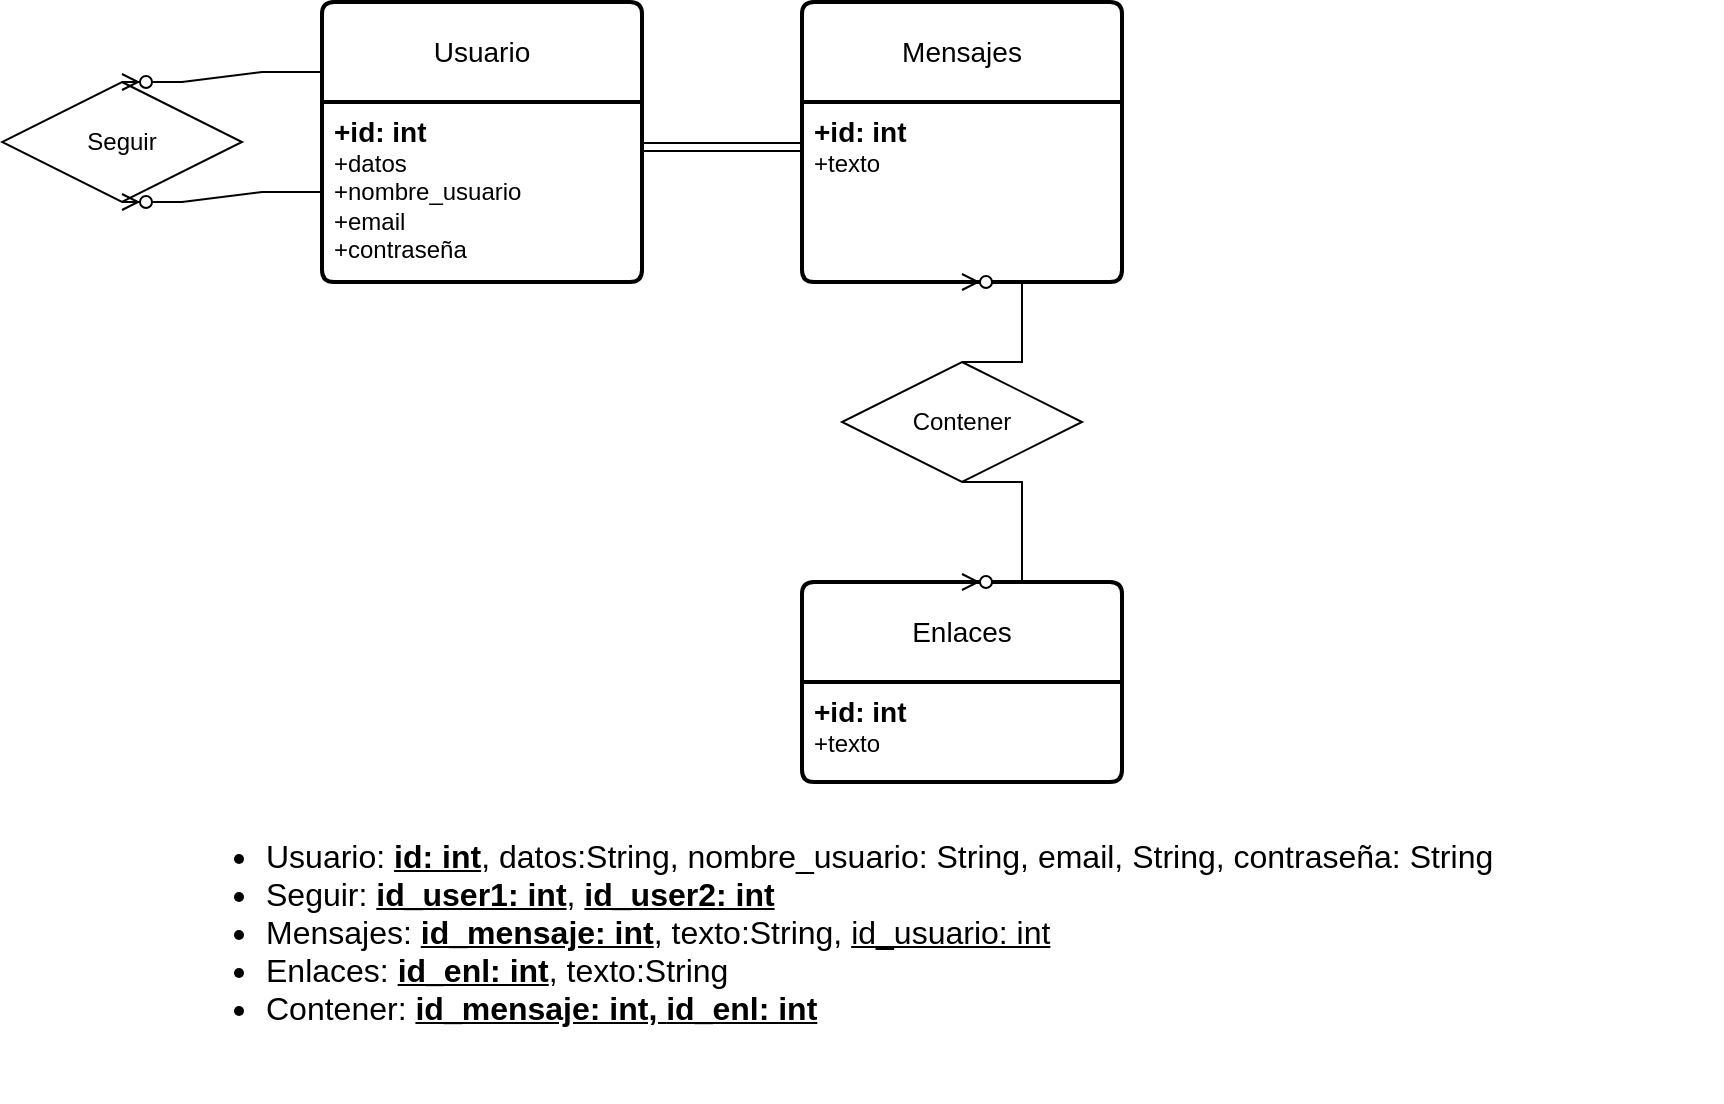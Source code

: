 <mxfile version="22.0.4" type="github">
  <diagram id="R2lEEEUBdFMjLlhIrx00" name="Page-1">
    <mxGraphModel dx="1050" dy="542" grid="1" gridSize="10" guides="1" tooltips="1" connect="1" arrows="1" fold="1" page="1" pageScale="1" pageWidth="850" pageHeight="1100" math="0" shadow="0" extFonts="Permanent Marker^https://fonts.googleapis.com/css?family=Permanent+Marker">
      <root>
        <mxCell id="0" />
        <mxCell id="1" parent="0" />
        <mxCell id="c2l-juozBmbRAY5QKWU4-1" value="Usuario" style="swimlane;childLayout=stackLayout;horizontal=1;startSize=50;horizontalStack=0;rounded=1;fontSize=14;fontStyle=0;strokeWidth=2;resizeParent=0;resizeLast=1;shadow=0;dashed=0;align=center;arcSize=4;whiteSpace=wrap;html=1;" parent="1" vertex="1">
          <mxGeometry x="170" y="30" width="160" height="140" as="geometry" />
        </mxCell>
        <mxCell id="c2l-juozBmbRAY5QKWU4-2" value="&lt;font style=&quot;font-size: 14px;&quot;&gt;&lt;b&gt;+id: int&lt;/b&gt;&lt;/font&gt;&lt;br&gt;+datos&lt;br&gt;+nombre_usuario&lt;br&gt;+email&lt;br&gt;+contraseña" style="align=left;strokeColor=none;fillColor=none;spacingLeft=4;fontSize=12;verticalAlign=top;resizable=0;rotatable=0;part=1;html=1;" parent="c2l-juozBmbRAY5QKWU4-1" vertex="1">
          <mxGeometry y="50" width="160" height="90" as="geometry" />
        </mxCell>
        <mxCell id="c2l-juozBmbRAY5QKWU4-3" value="Mensajes" style="swimlane;childLayout=stackLayout;horizontal=1;startSize=50;horizontalStack=0;rounded=1;fontSize=14;fontStyle=0;strokeWidth=2;resizeParent=0;resizeLast=1;shadow=0;dashed=0;align=center;arcSize=4;whiteSpace=wrap;html=1;" parent="1" vertex="1">
          <mxGeometry x="410" y="30" width="160" height="140" as="geometry" />
        </mxCell>
        <mxCell id="c2l-juozBmbRAY5QKWU4-4" value="&lt;font style=&quot;font-size: 14px;&quot;&gt;&lt;b&gt;+id: int&lt;/b&gt;&lt;/font&gt;&lt;br&gt;+texto" style="align=left;strokeColor=none;fillColor=none;spacingLeft=4;fontSize=12;verticalAlign=top;resizable=0;rotatable=0;part=1;html=1;" parent="c2l-juozBmbRAY5QKWU4-3" vertex="1">
          <mxGeometry y="50" width="160" height="90" as="geometry" />
        </mxCell>
        <mxCell id="c2l-juozBmbRAY5QKWU4-5" value="Enlaces" style="swimlane;childLayout=stackLayout;horizontal=1;startSize=50;horizontalStack=0;rounded=1;fontSize=14;fontStyle=0;strokeWidth=2;resizeParent=0;resizeLast=1;shadow=0;dashed=0;align=center;arcSize=4;whiteSpace=wrap;html=1;" parent="1" vertex="1">
          <mxGeometry x="410" y="320" width="160" height="100" as="geometry" />
        </mxCell>
        <mxCell id="c2l-juozBmbRAY5QKWU4-6" value="&lt;font style=&quot;font-size: 14px;&quot;&gt;&lt;b&gt;+id: int&lt;/b&gt;&lt;/font&gt;&lt;br&gt;+texto" style="align=left;strokeColor=none;fillColor=none;spacingLeft=4;fontSize=12;verticalAlign=top;resizable=0;rotatable=0;part=1;html=1;" parent="c2l-juozBmbRAY5QKWU4-5" vertex="1">
          <mxGeometry y="50" width="160" height="50" as="geometry" />
        </mxCell>
        <mxCell id="c2l-juozBmbRAY5QKWU4-7" value="Seguir" style="shape=rhombus;perimeter=rhombusPerimeter;whiteSpace=wrap;html=1;align=center;" parent="1" vertex="1">
          <mxGeometry x="10" y="70" width="120" height="60" as="geometry" />
        </mxCell>
        <mxCell id="c2l-juozBmbRAY5QKWU4-10" value="" style="edgeStyle=entityRelationEdgeStyle;fontSize=12;html=1;endArrow=ERzeroToMany;endFill=1;rounded=0;entryX=0.5;entryY=0;entryDx=0;entryDy=0;exitX=0;exitY=0.25;exitDx=0;exitDy=0;" parent="1" source="c2l-juozBmbRAY5QKWU4-1" target="c2l-juozBmbRAY5QKWU4-7" edge="1">
          <mxGeometry width="100" height="100" relative="1" as="geometry">
            <mxPoint x="150" y="240" as="sourcePoint" />
            <mxPoint x="250" y="140" as="targetPoint" />
          </mxGeometry>
        </mxCell>
        <mxCell id="c2l-juozBmbRAY5QKWU4-11" value="" style="edgeStyle=entityRelationEdgeStyle;fontSize=12;html=1;endArrow=ERzeroToMany;endFill=1;rounded=0;entryX=0.5;entryY=1;entryDx=0;entryDy=0;exitX=0;exitY=0.5;exitDx=0;exitDy=0;" parent="1" source="c2l-juozBmbRAY5QKWU4-2" target="c2l-juozBmbRAY5QKWU4-7" edge="1">
          <mxGeometry width="100" height="100" relative="1" as="geometry">
            <mxPoint x="160" y="220" as="sourcePoint" />
            <mxPoint x="50" y="225" as="targetPoint" />
          </mxGeometry>
        </mxCell>
        <mxCell id="c2l-juozBmbRAY5QKWU4-12" value="" style="shape=link;html=1;rounded=0;exitX=1;exitY=0.25;exitDx=0;exitDy=0;entryX=0;entryY=0.25;entryDx=0;entryDy=0;" parent="1" source="c2l-juozBmbRAY5QKWU4-2" target="c2l-juozBmbRAY5QKWU4-4" edge="1">
          <mxGeometry width="100" relative="1" as="geometry">
            <mxPoint x="380" y="190" as="sourcePoint" />
            <mxPoint x="480" y="190" as="targetPoint" />
          </mxGeometry>
        </mxCell>
        <mxCell id="c2l-juozBmbRAY5QKWU4-13" value="Contener" style="shape=rhombus;perimeter=rhombusPerimeter;whiteSpace=wrap;html=1;align=center;" parent="1" vertex="1">
          <mxGeometry x="430" y="210" width="120" height="60" as="geometry" />
        </mxCell>
        <mxCell id="c2l-juozBmbRAY5QKWU4-14" value="" style="edgeStyle=entityRelationEdgeStyle;fontSize=12;html=1;endArrow=ERzeroToMany;endFill=1;rounded=0;entryX=0.5;entryY=1;entryDx=0;entryDy=0;exitX=0.5;exitY=0;exitDx=0;exitDy=0;" parent="1" source="c2l-juozBmbRAY5QKWU4-13" target="c2l-juozBmbRAY5QKWU4-4" edge="1">
          <mxGeometry width="100" height="100" relative="1" as="geometry">
            <mxPoint x="570" y="160" as="sourcePoint" />
            <mxPoint x="570" y="200" as="targetPoint" />
          </mxGeometry>
        </mxCell>
        <mxCell id="c2l-juozBmbRAY5QKWU4-15" value="" style="edgeStyle=entityRelationEdgeStyle;fontSize=12;html=1;endArrow=ERzeroToMany;endFill=1;rounded=0;entryX=0.5;entryY=0;entryDx=0;entryDy=0;exitX=0.5;exitY=1;exitDx=0;exitDy=0;" parent="1" source="c2l-juozBmbRAY5QKWU4-13" target="c2l-juozBmbRAY5QKWU4-5" edge="1">
          <mxGeometry width="100" height="100" relative="1" as="geometry">
            <mxPoint x="570" y="300" as="sourcePoint" />
            <mxPoint x="570" y="250" as="targetPoint" />
          </mxGeometry>
        </mxCell>
        <mxCell id="cZYLlvoT-R4SSOj16f-d-1" value="&lt;ul style=&quot;font-size: 16px;&quot;&gt;&lt;li&gt;Usuario: &lt;u style=&quot;font-weight: bold;&quot;&gt;id: int&lt;/u&gt;, datos:String, nombre_usuario: String, email, String, contraseña: String&lt;/li&gt;&lt;li&gt;Seguir:&amp;nbsp;&lt;u style=&quot;border-color: var(--border-color); font-weight: bold;&quot;&gt;id_user1: int&lt;/u&gt;,&amp;nbsp;&lt;u style=&quot;border-color: var(--border-color); font-weight: bold;&quot;&gt;id_user2: int&lt;/u&gt;&lt;/li&gt;&lt;li&gt;Mensajes:&amp;nbsp;&lt;u style=&quot;border-color: var(--border-color); font-weight: bold;&quot;&gt;id_mensaje: int&lt;/u&gt;, texto:String, &lt;u&gt;id_usuario: int&lt;/u&gt;&lt;/li&gt;&lt;li&gt;Enlaces:&amp;nbsp;&lt;u style=&quot;border-color: var(--border-color); font-weight: bold;&quot;&gt;id_enl: int&lt;/u&gt;, texto:String&lt;/li&gt;&lt;li&gt;Contener:&amp;nbsp;&lt;u style=&quot;border-color: var(--border-color); font-weight: bold;&quot;&gt;id_mensaje: int,&amp;nbsp;&lt;/u&gt;&lt;u style=&quot;border-color: var(--border-color); font-weight: bold;&quot;&gt;id_enl: int&lt;/u&gt;&lt;/li&gt;&lt;/ul&gt;" style="text;strokeColor=none;fillColor=none;html=1;whiteSpace=wrap;verticalAlign=middle;overflow=hidden;" vertex="1" parent="1">
          <mxGeometry x="100" y="410" width="770" height="170" as="geometry" />
        </mxCell>
      </root>
    </mxGraphModel>
  </diagram>
</mxfile>
